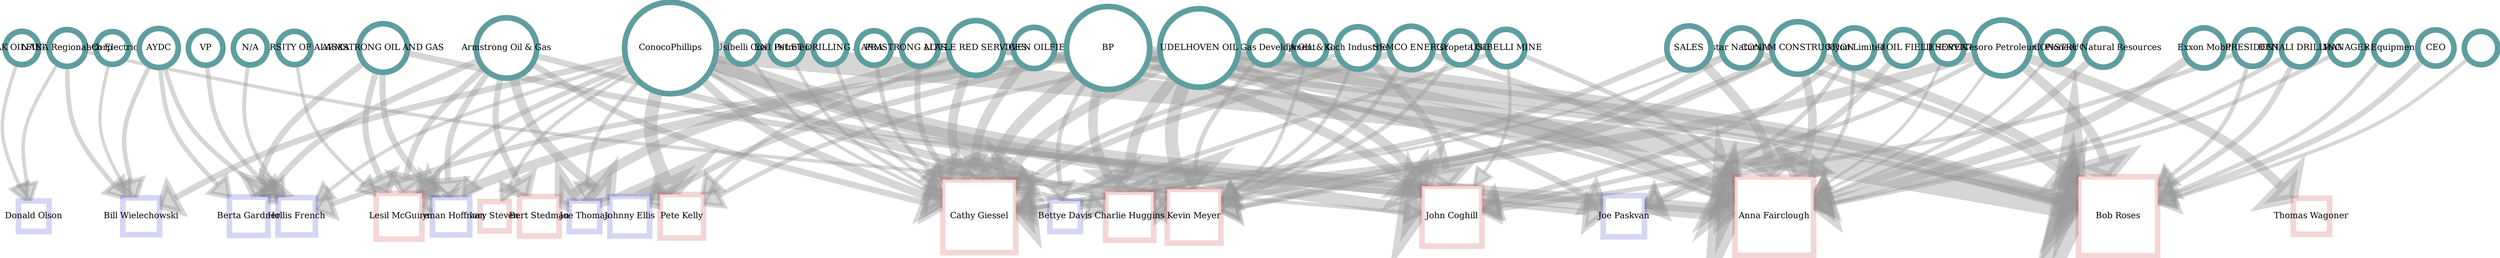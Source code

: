 digraph G {
	graph [outputorder=edgesfirst, truecolor=true, size="1000,1000!", dpi=96, bgcolor="#FFFFFF", splines=curved, epsilon="0.0", layoutEngine=neato, fontsize=90, fontcolor=blue, start=self];
	node [label="\N", style="setlinewidth(10), filled", fontsize=15, fixedsize=1, imagescale=true, regular=true];
	graph [bb="0,0,1703,1861.5"];
	39517 [label="UDLEHOVEN OIL", width="0.77778", href=a, transaction_id="485266ed1071acbef97fece087b61e0b", company_id=39517, company_name="UDLEHOVEN OIL", amount="25.00", recipient_ext_id=8801, industry="Oil & Gas", image="../www/com_images/cunknown_oil_co.png", sitecode=oil, contributor_type=I, id=39517, total_dollars="25.00", type=donors, value="25.00", dir="/home/dameat/public_html/state_dem/njq/NodeViz", color=cadetblue, shape=circle, fillcolor="#ffffff", tooltip="UDLEHOVEN OIL (Gave $25)", label_zoom_level=8, click="this.selectNode('39517'); this.panToNode('39517');", area="0.5", target=39517, pos="372.19,1282.6", height="0.79167"];
	29758 [label="Usibelli Coal", width="0.80556", href=a, transaction_id=e05bb78487a86759130b304bab01a51b, company_id=29758, company_name="Usibelli Coal", amount="50.00", recipient_ext_id=145304, industry="Coal Mining", image="../www/com_images/cunknown_coal_co.png", sitecode=coal, contributor_type=I, id=29758, total_dollars="50.00", type=donors, value="50.00", dir="/home/dameat/public_html/state_dem/njq/NodeViz", color=cadetblue, shape=circle, fillcolor="#ffffff", tooltip="Usibelli Coal (Gave $50)", label_zoom_level=8, click="this.selectNode('29758'); this.panToNode('29758');", area="0.50773309765798", target=29758, pos="428.23,201.6", height="0.80556"];
	32624 [label="Chugach Electric Assn", width="0.80556", href=a, transaction_id=bf84272541428d163208f1f301401b6d, company_id=32624, company_name="Chugach Electric Assn", amount="50.00", recipient_ext_id=8800, industry=Unknown, image="../www/com_images/cunknown_oil_co.png", sitecode=oil, contributor_type=I, id=32624, total_dollars="50.00", type=donors, value="50.00", dir="/home/dameat/public_html/state_dem/njq/NodeViz", color=cadetblue, shape=circle, fillcolor="#ffffff", tooltip="Chugach Electric Assn (Gave $50)", label_zoom_level=8, click="this.selectNode('32624'); this.panToNode('32624');", area="0.50773309765798", target=32624, pos="1636.7,1088", height="0.80556"];
	1663 [label="ENI Petroleum", width="0.80556", href=a, transaction_id="397d7fea292f0bbef5d668849410836d", company_id=1663, company_name="ENI Petroleum", amount="100.00", recipient_ext_id=145304, industry="Oil & Gas", image="../www/com_images/cunknown_oil_co.png", sitecode=oil, contributor_type=I, id=1663, total_dollars="100.00", type=donors, value="100.00", dir="/home/dameat/public_html/state_dem/njq/NodeViz", color=cadetblue, shape=circle, fillcolor="#ffffff", tooltip="ENI Petroleum (Gave $100)", label_zoom_level=8, click="this.selectNode('1663'); this.panToNode('1663');", area="0.52319929297393", target=1663, pos="149.69,535.24", height="0.81944"];
	39384 [label="UNIVERSITY OF ALASKA", width="0.80556", href=a, transaction_id=e320d6b0b428e79199b496c241c1bddf, company_id=39384, company_name="UNIVERSITY OF ALASKA", amount="100.00", recipient_ext_id=4165, industry="Natural Gas Transmission & Distribution", image="../www/com_images/cunknown_oil_co.png", sitecode=oil, contributor_type=I, id=39384, total_dollars="100.00", type=donors, value="100.00", dir="/home/dameat/public_html/state_dem/njq/NodeViz", color=cadetblue, shape=circle, fillcolor="#ffffff", tooltip="UNIVERSITY OF ALASKA (Gave $100)", label_zoom_level=8, click="this.selectNode('39384'); this.panToNode('39384');", area="0.52319929297393", target=39384, pos="1470.2,308.26", height="0.81944"];
	39459 [label="INLET DRILLING AK INC", width="0.80556", href=a, transaction_id="115349cd757e5081b6700895193a2cca", company_id=39459, company_name="INLET DRILLING AK INC", amount="100.00", recipient_ext_id=145304, industry="Oil & Gas", image="../www/com_images/cunknown_oil_co.png", sitecode=oil, contributor_type=I, id=39459, total_dollars="100.00", type=donors, value="100.00", dir="/home/dameat/public_html/state_dem/njq/NodeViz", color=cadetblue, shape=circle, fillcolor="#ffffff", tooltip="INLET DRILLING AK INC (Gave $100)", label_zoom_level=8, click="this.selectNode('39459'); this.panToNode('39459');", area="0.52319929297393", target=39459, pos="258.62,333.42", height="0.81944"];
	2881 [label="Gary Stevens", width="0.72222", href=a, image="../www/can_images/2881.jpg", id=2881, total_dollars=100, type=candidates, value=100, color="#cc333333", shape=square, fillcolor="#ffffff", tooltip="Gary Stevens (Received $100)", label_zoom_level=6, click="this.selectNode('2881'); this.panToNode('2881');", area="0.52319929297393", target=2881, state=AK, term=2012, party=R, candidate_name="Gary Stevens", pos="1240.8,833.39", height="0.72222"];
	31982 [label="Oil Field Worker", width="0.80556", href=a, transaction_id="36670435fb68b9c03a3849cd6023048a", company_id=31982, company_name="Oil Field Worker", amount="100.00", recipient_ext_id=8692, industry="Oil & Gas", image="../www/com_images/cunknown_oil_co.png", sitecode=oil, contributor_type=I, id=31982, total_dollars="100.00", type=donors, value="100.00", dir="/home/dameat/public_html/state_dem/njq/NodeViz", color=cadetblue, shape=circle, fillcolor="#ffffff", tooltip="Oil Field Worker (Gave $100)", label_zoom_level=8, click="this.selectNode('31982'); this.panToNode('31982');", area="0.52319929297393", target=31982, pos="907.52,1465.4", height="0.81944"];
	39444 [label="ESCOPETA OIL & GAS CORP", width="0.80556", href=a, transaction_id="44d307200501b6df0690d008bfb63ed1", company_id=39444, company_name="ESCOPETA OIL & GAS CORP", amount="100.00", recipient_ext_id=4144, industry="Oil & Gas", image="../www/com_images/cunknown_oil_co.png", sitecode=oil, contributor_type=I, id=39444, total_dollars="100.00", type=donors, value="100.00", dir="/home/dameat/public_html/state_dem/njq/NodeViz", color=cadetblue, shape=circle, fillcolor="#ffffff", tooltip="ESCOPETA OIL & GAS CORP (Gave $100)", label_zoom_level=8, click="this.selectNode('39444'); this.panToNode('39444');", area="0.52319929297393", target=39444, pos="886.19,35.875", height="0.81944"];
	39464 [label="MAK3 CONSTRUCTION", width="0.80556", href=a, transaction_id="98b288a49d31381881e0d8e1b78ca497", company_id=39464, company_name="MAK3 CONSTRUCTION", amount="100.00", recipient_ext_id=8801, industry="Oil & Gas", image="../www/com_images/cunknown_oil_co.png", sitecode=oil, contributor_type=I, id=39464, total_dollars="100.00", type=donors, value="100.00", dir="/home/dameat/public_html/state_dem/njq/NodeViz", color=cadetblue, shape=circle, fillcolor="#ffffff", tooltip="MAK3 CONSTRUCTION (Gave $100)", label_zoom_level=8, click="this.selectNode('39464'); this.panToNode('39464');", area="0.52319929297393", target=39464, pos="286.53,1187.3", height="0.81944"];
	39490 [label="PEAK OILFIELDS", width="0.80556", href=a, transaction_id="3e555904c75a374c16a6442e1d87bdcb", company_id=39490, company_name="PEAK OILFIELDS", amount="100.00", recipient_ext_id=4163, industry="Oil & Gas", image="../www/com_images/cunknown_oil_co.png", sitecode=oil, contributor_type=I, id=39490, total_dollars="100.00", type=donors, value="100.00", dir="/home/dameat/public_html/state_dem/njq/NodeViz", color=cadetblue, shape=circle, fillcolor="#ffffff", tooltip="PEAK OILFIELDS (Gave $100)", label_zoom_level=8, click="this.selectNode('39490'); this.panToNode('39490');", area="0.52319929297393", target=39490, pos="1643.5,1831", height="0.81944"];
	38177 [label="N/A", width="0.83333", href=a, transaction_id=f672dc3bd5ed9a4e3f4410dc1ec7f638, company_id=38177, company_name="N/A", amount="150.00", recipient_ext_id=4150, industry="Coal Mining", image="../www/com_images/cunknown_oil_co.png", sitecode=oil, contributor_type=I, id=38177, total_dollars="150.00", type=donors, value="150.00", dir="/home/dameat/public_html/state_dem/njq/NodeViz", color=cadetblue, shape=circle, fillcolor="#ffffff", tooltip="N/A (Gave $150)", label_zoom_level=8, click="this.selectNode('38177'); this.panToNode('38177');", area="0.53866548828988", target=38177, pos="1672,615.9", height="0.83333"];
	31336 [label="Petroleum Equipment Services", width="0.83333", href=a, transaction_id="2b3d9822da3dba63063925e32e4809c2", company_id=31336, company_name="Petroleum Equipment Services", amount="200.00", recipient_ext_id=8692, industry="Oil & Gas", image="../www/com_images/cunknown_oil_co.png", sitecode=oil, contributor_type=I, id=31336, total_dollars="200.00", type=donors, value="200.00", dir="/home/dameat/public_html/state_dem/njq/NodeViz", color=cadetblue, shape=circle, fillcolor="#ffffff", tooltip="Petroleum Equipment Services (Gave $200)", label_zoom_level=8, click="this.selectNode('31336'); this.panToNode('31336');", area="0.55413168360583", target=31336, pos="585.08,1460.3", height="0.83333"];
	4163 [label="Donald Olson", width="0.75", href=a, image="../www/can_images/4163.jpg", id=4163, total_dollars=200, type=candidates, value=200, color="#3333cc33", shape=square, fillcolor="#ffffff", tooltip="Donald Olson (Received $200)", label_zoom_level=6, click="this.selectNode('4163'); this.panToNode('4163');", area="0.55413168360583", target=4163, state=AK, term=2012, party=D, candidate_name="Donald Olson", pos="1450.1,1578.4", height="0.75"];
	31752 [label="Escopeta Oil", width="0.83333", href=a, transaction_id="1715d6805b76f8b165883a864c93133b", company_id=31752, company_name="Escopeta Oil", amount="200.00", recipient_ext_id=4144, industry="Oil & Gas", image="../www/com_images/cunknown_oil_co.png", sitecode=oil, contributor_type=I, id=31752, total_dollars="200.00", type=donors, value="200.00", dir="/home/dameat/public_html/state_dem/njq/NodeViz", color=cadetblue, shape=circle, fillcolor="#ffffff", tooltip="Escopeta Oil (Gave $200)", label_zoom_level=8, click="this.selectNode('31752'); this.panToNode('31752');", area="0.55413168360583", target=31752, pos="713.58,31", height="0.83333"];
	39360 [label=MANAGER, width="0.83333", href=a, transaction_id="89e5dfa9a1ac823b076af1d0a68aca54", company_id=39360, company_name=MANAGER, amount="200.00", recipient_ext_id=8801, industry="Coal Mining", image="../www/com_images/cunknown_oil_co.png", sitecode=oil, contributor_type=I, id=39360, total_dollars="200.00", type=donors, value="200.00", dir="/home/dameat/public_html/state_dem/njq/NodeViz", color=cadetblue, shape=circle, fillcolor="#ffffff", tooltip="MANAGER (Gave $200)", label_zoom_level=8, click="this.selectNode('39360'); this.panToNode('39360');", area="0.55413168360583", target=39360, pos="162.31,920.35", height="0.83333"];
	8406 [label="Joe Thomas", width="0.75", href=a, image="../www/can_images/8406.jpg", id=8406, total_dollars=200, type=candidates, value=200, color="#3333cc33", shape=square, fillcolor="#ffffff", tooltip="Joe Thomas (Received $200)", label_zoom_level=6, click="this.selectNode('8406'); this.panToNode('8406');", area="0.55413168360583", target=8406, state=AK, term=2012, party=D, candidate_name="Joe Thomas", pos="1175.4,1057.9", height="0.75"];
	3778 [label="Oil & Gas Development", width="0.83333", href=a, transaction_id=de925a40e872b722768594f7c12db024, company_id=3778, company_name="Oil & Gas Development", amount="250.00", recipient_ext_id=4144, industry="Oil & Gas", image="../www/com_images/cunknown_oil_co.png", sitecode=oil, contributor_type=I, id=3778, total_dollars="250.00", type=donors, value="250.00", dir="/home/dameat/public_html/state_dem/njq/NodeViz", color=cadetblue, shape=circle, fillcolor="#ffffff", tooltip="Oil & Gas Development (Gave $250)", label_zoom_level=8, click="this.selectNode('3778'); this.panToNode('3778');", area="0.56959787892179", target=3778, pos="1050.8,86.914", height="0.84722"];
	38999 [label=VP, width="0.83333", href=a, transaction_id=cc126519b5ea13b30190cc0f156e866d, company_id=38999, company_name=VP, amount="250.00", recipient_ext_id=4150, industry="Oil & Gas", image="../www/com_images/cunknown_oil_co.png", sitecode=oil, contributor_type=I, id=38999, total_dollars="250.00", type=donors, value="250.00", dir="/home/dameat/public_html/state_dem/njq/NodeViz", color=cadetblue, shape=circle, fillcolor="#ffffff", tooltip="VP (Gave $250)", label_zoom_level=8, click="this.selectNode('38999'); this.panToNode('38999');", area="0.56959787892179", target=38999, pos="1662.5,852.33", height="0.84722"];
	39373 [label=PRA, width="0.83333", href=a, transaction_id="47e88938590585c127069b47778a45b4", company_id=39373, company_name=PRA, amount="250.00", recipient_ext_id=145304, industry="Oil & Gas", image="../www/com_images/cunknown_oil_co.png", sitecode=oil, contributor_type=I, id=39373, total_dollars="250.00", type=donors, value="250.00", dir="/home/dameat/public_html/state_dem/njq/NodeViz", color=cadetblue, shape=circle, fillcolor="#ffffff", tooltip="PRA (Gave $250)", label_zoom_level=8, click="this.selectNode('39373'); this.panToNode('39373');", area="0.56959787892179", target=39373, pos="538.55,169.47", height="0.84722"];
	2244 [label="Bettye Davis", width="0.75", href=a, image="../www/can_images/2244.jpg", id=2244, total_dollars=250, type=candidates, value=250, color="#3333cc33", shape=square, fillcolor="#ffffff", tooltip="Bettye Davis (Received $250)", label_zoom_level=6, click="this.selectNode('2244'); this.panToNode('2244');", area="0.56959787892179", target=2244, state=AK, term=2012, party=D, candidate_name="Bettye Davis", pos="1138.1,1146.7", height="0.75"];
	37419 [label=CEO, width="0.88889", href=a, transaction_id="17be76e13dafe207098386f458ab7cb0", company_id=37419, company_name=CEO, amount="425.00", recipient_ext_id=8692, industry="Oil & Gas", image="../www/com_images/cunknown_oil_co.png", sitecode=oil, contributor_type=I, id=37419, total_dollars="425.00", type=donors, value="425.00", dir="/home/dameat/public_html/state_dem/njq/NodeViz", color=cadetblue, shape=circle, fillcolor="#ffffff", tooltip="CEO (Gave $425)", label_zoom_level=8, click="this.selectNode('37419'); this.panToNode('37419');", area="0.62372956252762", target=37419, pos="733.81,1477.2", height="0.88889"];
	31946 [label="NANA Regional Corp", width="0.88889", href=a, transaction_id=d723670cea6f7a5c0b9b6f791f18cc44, company_id=31946, company_name="NANA Regional Corp", amount="250.00", recipient_ext_id=8800, industry=Unknown, image="../www/com_images/c31946.png", sitecode=oil, contributor_type=I, id=31946, total_dollars=450, type=donors, value=450, dir="/home/dameat/public_html/state_dem/njq/NodeViz", color=cadetblue, shape=circle, fillcolor="#ffffff", tooltip="NANA Regional Corp (Gave $450)", label_zoom_level=8, click="this.selectNode('31946'); this.panToNode('31946');", area="0.63146266018559", target=31946, pos="1246.1,1285.3", height="0.90278"];
	38532 [label=PRESIDENT, width="0.88889", href=a, transaction_id=d31389fe2fde2267fb3f3738081d8325, company_id=38532, company_name=PRESIDENT, amount="250.00", recipient_ext_id=3179, industry="Coal Mining", image="../www/com_images/cunknown_oil_co.png", sitecode=oil, contributor_type=I, id=38532, total_dollars=450, type=donors, value=450, dir="/home/dameat/public_html/state_dem/njq/NodeViz", color=cadetblue, shape=circle, fillcolor="#ffffff", tooltip="PRESIDENT (Gave $450)", label_zoom_level=8, click="this.selectNode('38532'); this.panToNode('38532');", area="0.63146266018559", target=38532, pos="883.46,1350.2", height="0.90278"];
	39426 [label="BLACK GOLD OIL FIELD SERVICES", width="0.88889", href=a, transaction_id="7cc72eacc04982b99b5656bbb6060889", company_id=39426, company_name="BLACK GOLD OIL FIELD SERVICES", amount="500.00", recipient_ext_id=9861, industry="Oil & Gas", image="../www/com_images/cunknown_oil_co.png", sitecode=oil, contributor_type=I, id=39426, total_dollars="500.00", type=donors, value="500.00", dir="/home/dameat/public_html/state_dem/njq/NodeViz", color=cadetblue, shape=circle, fillcolor="#ffffff", tooltip="BLACK GOLD OIL FIELD SERVICES (Gave $500)", label_zoom_level=8, click="this.selectNode('39426'); this.panToNode('39426');", area="0.64692885550155", target=39426, pos="1406.6,236.45", height="0.90278"];
	39415 [label="ARMSTRONG ALASKA INC", width="0.88889", href=a, transaction_id="884c0228a8f7f4ef0322877d2799a8fa", company_id=39415, company_name="ARMSTRONG ALASKA INC", amount="500.00", recipient_ext_id=145304, industry="Oil & Gas", image="../www/com_images/cunknown_oil_co.png", sitecode=oil, contributor_type=I, id=39415, total_dollars="500.00", type=donors, value="500.00", dir="/home/dameat/public_html/state_dem/njq/NodeViz", color=cadetblue, shape=circle, fillcolor="#ffffff", tooltip="ARMSTRONG ALASKA INC (Gave $500)", label_zoom_level=8, click="this.selectNode('39415'); this.panToNode('39415');", area="0.64692885550155", target=39415, pos="194.36,425.53", height="0.90278"];
	39520 [label="USIBELLI MINE", width="0.91667", href=a, transaction_id="8d1190b16251d8263534a2579cbbb985", company_id=39520, company_name="USIBELLI MINE", amount="250.00", recipient_ext_id=8801, industry="Coal Mining", image="../www/com_images/cunknown_coal_co.png", sitecode=coal, contributor_type=I, id=39520, total_dollars=550, type=donors, value=550, dir="/home/dameat/public_html/state_dem/njq/NodeViz", color=cadetblue, shape=circle, fillcolor="#ffffff", tooltip="USIBELLI MINE (Gave $550)", label_zoom_level=8, click="this.selectNode('39520'); this.panToNode('39520');", area="0.6623950508175", target=39520, pos="398.15,854.4", height="0.91667"];
	39353 [label="DENALI DRILLING", width="0.91667", href=a, transaction_id=a9a784ca817d4f1c5f3047ec2afa2da1, company_id=39353, company_name="DENALI DRILLING", amount="400.00", recipient_ext_id=8692, industry="Oilfield Service, Equipment & Exploration", image="../www/com_images/cunknown_oil_co.png", sitecode=oil, contributor_type=I, id=39353, total_dollars=600, type=donors, value=600, dir="/home/dameat/public_html/state_dem/njq/NodeViz", color=cadetblue, shape=circle, fillcolor="#ffffff", tooltip="DENALI DRILLING (Gave $600)", label_zoom_level=8, click="this.selectNode('39353'); this.panToNode('39353');", area="0.67786124613345", target=39353, pos="494.23,1242.8", height="0.93056"];
	30533 [label="Pioneer Natural Resources", width="0.94444", href=a, transaction_id=f0faa6513acbccb787a30428dece94d1, company_id=30533, company_name="Pioneer Natural Resources", amount="650.00", recipient_ext_id=8801, industry="Oilfield Service, Equipment & Exploration", image="../www/com_images/c30533.png", sitecode=oil, contributor_type=I, id=30533, total_dollars="650.00", type=donors, value="650.00", dir="/home/dameat/public_html/state_dem/njq/NodeViz", color=cadetblue, shape=circle, fillcolor="#ffffff", tooltip="Pioneer Natural Resources (Gave $650)", label_zoom_level=8, click="this.selectNode('30533'); this.panToNode('30533');", area="0.6933274414494", target=30533, pos="213.82,1063.5", height="0.94444"];
	39347 [label=AYDC, width="0.94444", href=a, transaction_id=a040821bb06ec3c918ca775e7cc75d46, company_id=39347, company_name=AYDC, amount="250.00", recipient_ext_id=8800, industry="Coal Mining", image="../www/com_images/cunknown_coal_co.png", sitecode=coal, contributor_type=I, id=39347, total_dollars=750, type=donors, value=750, dir="/home/dameat/public_html/state_dem/njq/NodeViz", color=cadetblue, shape=circle, fillcolor="#ffffff", tooltip="AYDC (Gave $750)", label_zoom_level=8, click="this.selectNode('39347'); this.panToNode('39347');", area="0.72425983208131", target=39347, pos="1493.8,568.16", height="0.95833"];
	1737 [label="Exxon Mobil", width="0.97222", href=a, transaction_id="1bf6082c715bc09dc474d7f778b31e22", company_id=1737, company_name="Exxon Mobil", amount="850.00", recipient_ext_id=8801, industry="Major (Multinational) Oil & Gas Producers", image="../www/com_images/c28.png", sitecode=oil, contributor_type=I, id=1737, total_dollars="850.00", type=donors, value="850.00", dir="/home/dameat/public_html/state_dem/njq/NodeViz", color=cadetblue, shape=circle, fillcolor="#ffffff", tooltip="Exxon Mobil (Gave $850)", label_zoom_level=8, click="this.selectNode('1737'); this.panToNode('1737');", area="0.75519222271321", target=1737, pos="552.39,1336.5", height="0.98611"];
	30934 [label="Doyon Limited", width="0.97222", href=a, transaction_id=c6312926156e7c833ca295a01574a833, company_id=30934, company_name="Doyon Limited", amount="400.00", recipient_ext_id=3179, industry="Engineering, Architecture & Construction Mgmt Svcs", image="../www/com_images/cunknown_coal_co.png", sitecode=coal, contributor_type=I, id=30934, total_dollars=850, type=donors, value=850, dir="/home/dameat/public_html/state_dem/njq/NodeViz", color=cadetblue, shape=circle, fillcolor="#ffffff", tooltip="Doyon Limited (Gave $850)", label_zoom_level=8, click="this.selectNode('30934'); this.panToNode('30934');", area="0.75519222271321", target=30934, pos="861.97,1141.8", height="0.98611"];
	1677 [label="Enstar Natural Gas", width="0.97222", href=a, transaction_id="3549336cf04fa1285ac548401dbe694f", company_id=1677, company_name="Enstar Natural Gas", amount="500.00", recipient_ext_id=8692, industry="Gas & Electric Utilities", image="../www/com_images/c1677.png", sitecode=oil, contributor_type=I, id=1677, total_dollars=910, type=donors, value=910, dir="/home/dameat/public_html/state_dem/njq/NodeViz", color=cadetblue, shape=circle, fillcolor="#ffffff", tooltip="Enstar Natural Gas (Gave $910)", label_zoom_level=8, click="this.selectNode('1677'); this.panToNode('1677');", area="0.77375165709236", target=1677, pos="522.94,682.75", height="0.98611"];
	39518 [label="UNDELHOVEN OILFIELD SVCS", width=1, href=a, transaction_id="9a886fada21dd268f5756bd24b2fd505", company_id=39518, company_name="UNDELHOVEN OILFIELD SVCS", amount="1000.00", recipient_ext_id=145304, industry="Oil & Gas", image="../www/com_images/cunknown_oil_co.png", sitecode=oil, contributor_type=I, id=39518, total_dollars="1000.00", type=donors, value="1000.00", dir="/home/dameat/public_html/state_dem/njq/NodeViz", color=cadetblue, shape=circle, fillcolor="#ffffff", tooltip="UNDELHOVEN OILFIELD SVCS (Gave $1,000)", label_zoom_level=8, click="this.selectNode('39518'); this.panToNode('39518');", area="0.80159080866107", target=39518, pos="337.52,259.97", height="1.0139"];
	4140 [label="Thomas Wagoner", width="0.88889", href=a, image="../www/can_images/4140.jpg", id=4140, total_dollars=1000, type=candidates, value=1000, color="#cc333333", shape=square, fillcolor="#ffffff", tooltip="Thomas Wagoner (Received $1,000)", label_zoom_level=6, click="this.selectNode('4140'); this.panToNode('4140');", area="0.80159080866107", target=4140, state=AK, term=2012, party=R, candidate_name="Thomas Wagoner", pos="33,1142", height="0.88889"];
	8800 [label="Bill Wielechowski", width="0.88889", href=a, image="../www/can_images/8800.jpg", id=8800, total_dollars=1050, type=candidates, value=1050, color="#3333cc33", shape=square, fillcolor="#ffffff", tooltip="Bill Wielechowski (Received $1,050)", label_zoom_level=6, click="this.selectNode('8800'); this.panToNode('8800');", area="0.81705700397702", target=8800, state=AK, term=2012, party=D, candidate_name="Bill Wielechowski", pos="1317.2,944.95", height="0.90278"];
	4150 [label="Hollis French", width="0.91667", href=a, image="../www/can_images/4150.png", id=4150, total_dollars=1100, type=candidates, value=1100, color="#3333cc33", shape=square, fillcolor="#ffffff", tooltip="Hollis French (Received $1,100)", label_zoom_level=6, click="this.selectNode('4150'); this.panToNode('4150');", area="0.83252319929297", target=4150, state=AK, term=2012, party=D, candidate_name="Hollis French", pos="1306.4,720.8", height="0.91667"];
	2231 [label="Lyman Hoffman", width="0.91667", href=a, image="../www/can_images/2231.jpg", id=2231, total_dollars=1100, type=candidates, value=1100, color="#3333cc33", shape=square, fillcolor="#ffffff", tooltip="Lyman Hoffman (Received $1,100)", label_zoom_level=6, click="this.selectNode('2231'); this.panToNode('2231');", area="0.83252319929297", target=2231, state=AK, term=2012, party=D, candidate_name="Lyman Hoffman", pos="1063,490.99", height="0.91667"];
	2841 [label="Koch Industries", width="1.0278", href=a, transaction_id="7e9437bcc9f4c5cb17bd7d54befc2ad8", company_id=2841, company_name="Koch Industries", amount="750.00", recipient_ext_id=3179, industry="Petroleum Refining & Marketing", image="../www/com_images/c48.png", sitecode=oil, contributor_type=C, id=2841, total_dollars=1150, type=donors, value=1150, dir="/home/dameat/public_html/state_dem/njq/NodeViz", color=cadetblue, shape=circle, fillcolor="#ffffff", tooltip="Koch Industries (Gave $1,150)", label_zoom_level=8, click="this.selectNode('2841'); this.panToNode('2841');", area="0.84798939460893", target=2841, pos="703.65,541.96", height="1.0417"];
	4146 [label="Berta Gardner", width="0.94444", href=a, image="../www/can_images/4146.jpg", id=4146, total_dollars=1250, type=candidates, value=1250, color="#3333cc33", shape=square, fillcolor="#ffffff", tooltip="Berta Gardner (Received $1,250)", label_zoom_level=6, click="this.selectNode('4146'); this.panToNode('4146');", area="0.87892178524083", target=4146, state=AK, term=2012, party=D, candidate_name="Berta Gardner", pos="1140.8,277.94", height="0.94444"];
	39379 [label="SEMCO ENERGY", width="1.0556", href=a, transaction_id="0c06b93fb757188ba0892fbca2f01dc3", company_id=39379, company_name="SEMCO ENERGY", amount="500.00", recipient_ext_id=8801, industry="Natural Gas Transmission & Distribution", image="../www/com_images/cunknown_oil_co.png", sitecode=oil, contributor_type=I, id=39379, total_dollars=1300, type=donors, value=1300, dir="/home/dameat/public_html/state_dem/njq/NodeViz", color=cadetblue, shape=circle, fillcolor="#ffffff", tooltip="SEMCO ENERGY (Gave $1,300)", label_zoom_level=8, click="this.selectNode('39379'); this.panToNode('39379');", area="0.89438798055678", target=39379, pos="398.56,568.08", height="1.0694"];
	38618 [label=SALES, width="1.0833", href=a, transaction_id=a6d8353060c35f2eb8af4624c9ac4ba3, company_id=38618, company_name=SALES, amount="1000.00", recipient_ext_id=8801, industry="Oil & Gas", image="../www/com_images/cunknown_oil_co.png", sitecode=oil, contributor_type=I, id=38618, total_dollars=1400, type=donors, value=1400, dir="/home/dameat/public_html/state_dem/njq/NodeViz", color=cadetblue, shape=circle, fillcolor="#ffffff", tooltip="SALES (Gave $1,400)", label_zoom_level=8, click="this.selectNode('38618'); this.panToNode('38618');", area="0.92532037118869", target=38618, pos="246.28,723.56", height="1.0833"];
	4172 [label="Bert Stedman", width="0.97222", href=a, image="../www/can_images/4172.jpg", id=4172, total_dollars=1500, type=candidates, value=1500, color="#cc333333", shape=square, fillcolor="#ffffff", tooltip="Bert Stedman (Received $1,500)", label_zoom_level=6, click="this.selectNode('4172'); this.panToNode('4172');", area="0.95625276182059", target=4172, state=AK, term=2012, party=R, candidate_name="Bert Stedman", pos="575.64,314.32", height="0.97222"];
	2229 [label="Johnny Ellis", width="0.97222", href=a, image="../www/can_images/2229.jpg", id=2229, total_dollars=1500, type=candidates, value=1500, color="#3333cc33", shape=square, fillcolor="#ffffff", tooltip="Johnny Ellis (Received $1,500)", label_zoom_level=6, click="this.selectNode('2229'); this.panToNode('2229');", area="0.95625276182059", target=2229, state=AK, term=2012, party=D, candidate_name="Johnny Ellis", pos="988.6,411.78", height="0.97222"];
	9861 [label="Joe Paskvan", width=1, href=a, image="../www/can_images/9861.jpg", id=9861, total_dollars=1750, type=candidates, value=1750, color="#3333cc33", shape=square, fillcolor="#ffffff", tooltip="Joe Paskvan (Received $1,750)", label_zoom_level=6, click="this.selectNode('9861'); this.panToNode('9861');", area="1.0335837384004", target=9861, state=AK, term=2012, party=D, candidate_name="Joe Paskvan", pos="1122,648.03", height="1.0139"];
	39417 [label="ARMSTRONG OIL AND GAS", width="1.1944", href=a, transaction_id=c2b61ad75bc0f7a212c00759de6e268b, company_id=39417, company_name="ARMSTRONG OIL AND GAS", amount="500.00", recipient_ext_id=8801, industry="Oil & Gas", image="../www/com_images/cunknown_oil_co.png", sitecode=oil, contributor_type=I, id=39417, total_dollars=2000, type=donors, value=2000, dir="/home/dameat/public_html/state_dem/njq/NodeViz", color=cadetblue, shape=circle, fillcolor="#ffffff", tooltip="ARMSTRONG OIL AND GAS (Gave $2,000)", label_zoom_level=8, click="this.selectNode('39417'); this.panToNode('39417');", area="1.1109147149801", target=39417, pos="815.17,580.35", height="1.1944"];
	15756 [label="Pete Kelly", width="1.0556", href=a, image="../www/can_images/15756.jpg", id=15756, total_dollars=2100, type=candidates, value=2100, color="#cc333333", shape=square, fillcolor="#ffffff", tooltip="Pete Kelly (Received $2,100)", label_zoom_level=6, click="this.selectNode('15756'); this.panToNode('15756');", area="1.141847105612", target=15756, state=AK, term=2012, party=R, candidate_name="Pete Kelly", pos="920.72,949.22", height="1.0694"];
	4165 [label="Lesil McGuire", width="1.1111", href=a, image="../www/can_images/4165.jpg", id=4165, total_dollars=2450, type=candidates, value=2450, color="#cc333333", shape=square, fillcolor="#ffffff", tooltip="Lesil McGuire (Received $2,450)", label_zoom_level=6, click="this.selectNode('4165'); this.panToNode('4165');", area="1.2501104728237", target=4165, state=AK, term=2012, party=R, candidate_name="Lesil McGuire", pos="1137.9,535.12", height="1.125"];
	39350 [label="CONAM CONSTRUCTION", width="1.2778", href=a, transaction_id="4d35c79716f5a7c5cdfcaaecf2d30d24", company_id=39350, company_name="CONAM CONSTRUCTION", amount="1000.00", recipient_ext_id=8692, industry="Construction, Unclassified", image="../www/com_images/c39350.png", sitecode=oil, contributor_type=I, id=39350, total_dollars=2600, type=donors, value=2600, dir="/home/dameat/public_html/state_dem/njq/NodeViz", color=cadetblue, shape=circle, fillcolor="#ffffff", tooltip="CONAM CONSTRUCTION (Gave $2,600)", label_zoom_level=8, click="this.selectNode('39350'); this.panToNode('39350');", area="1.2965090587715", target=39350, pos="733.12,884.13", height="1.2917"];
	4171 [label="Charlie Huggins", width="1.1667", href=a, image="../www/can_images/4171.jpg", id=4171, total_dollars=2900, type=candidates, value=2900, color="#cc333333", shape=square, fillcolor="#ffffff", tooltip="Charlie Huggins (Received $2,900)", label_zoom_level=6, click="this.selectNode('4171'); this.panToNode('4171');", area="1.3893062306673", target=4171, state=AK, term=2012, party=R, candidate_name="Charlie Huggins", pos="1068.1,895.75", height="1.1806"];
	39463 [label="LITTLE RED SERVICES", width="1.3333", href=a, transaction_id="88d8f014730cf16c44abf69ee0943f8c", company_id=39463, company_name="LITTLE RED SERVICES", amount="1000.00", recipient_ext_id=145304, industry="Oilfield Service, Equipment & Exploration", image="../www/com_images/cunknown_oil_co.png", sitecode=oil, contributor_type=I, id=39463, total_dollars=3000, type=donors, value=3000, dir="/home/dameat/public_html/state_dem/njq/NodeViz", color=cadetblue, shape=circle, fillcolor="#ffffff", tooltip="LITTLE RED SERVICES (Gave $3,000)", label_zoom_level=8, click="this.selectNode('39463'); this.panToNode('39463');", area="1.4202386212992", target=39463, pos="491.53,800.92", height="1.3472"];
	5460 [label="Tesoro Petroleum", width="1.3611", href=a, transaction_id="80bb48085689981c922b0cdcb4a75bac", company_id=5460, company_name="Tesoro Petroleum", amount="1000.00", recipient_ext_id=4140, industry="Petroleum Refining & Marketing", image="../www/com_images/c185.png", sitecode=oil, contributor_type=C, id=5460, total_dollars=3250, type=donors, value=3250, dir="/home/dameat/public_html/state_dem/njq/NodeViz", color=cadetblue, shape=circle, fillcolor="#ffffff", tooltip="Tesoro Petroleum (Gave $3,250)", label_zoom_level=8, click="this.selectNode('5460'); this.panToNode('5460');", area="1.4975695978789", target=5460, pos="431.29,983.52", height="1.375"];
	4144 [label="Kevin Meyer", width="1.3056", href=a, image="../www/can_images/4144.jpg", id=4144, total_dollars=3990, type=candidates, value=3990, color="#cc333333", shape=square, fillcolor="#ffffff", tooltip="Kevin Meyer (Received $3,990)", label_zoom_level=6, click="this.selectNode('4144'); this.panToNode('4144');", area="1.726469288555", target=4144, state=AK, term=2012, party=R, candidate_name="Kevin Meyer", pos="809.84,435.49", height="1.3194"];
	314 [label="Armstrong Oil & Gas", width="1.4722", href=a, transaction_id="612db5b6433caaaee71cafc71228c6ba", company_id=314, company_name="Armstrong Oil & Gas", amount="1000.00", recipient_ext_id=2229, industry="Oil & Gas", image="../www/com_images/cunknown_oil_co.png", sitecode=oil, contributor_type=I, id=314, total_dollars=4000, type=donors, value=4000, dir="/home/dameat/public_html/state_dem/njq/NodeViz", color=cadetblue, shape=circle, fillcolor="#ffffff", tooltip="Armstrong Oil & Gas (Gave $4,000)", label_zoom_level=8, click="this.selectNode('314'); this.panToNode('314');", area="1.7295625276182", target=314, pos="850.5,308.14", height="1.4861"];
	3179 [label="John Coghill", width="1.4722", href=a, image="../www/can_images/3179.jpg", id=3179, total_dollars=5400, type=candidates, value=5400, color="#cc333333", shape=square, fillcolor="#ffffff", tooltip="John Coghill (Received $5,400)", label_zoom_level=6, click="this.selectNode('3179'); this.panToNode('3179');", area="2.1626159964649", target=3179, state=AK, term=2012, party=R, candidate_name="John Coghill", pos="835.28,1010.3", height="1.4722"];
	39514 [label="UDELHOVEN OIL", width="1.9167", href=a, transaction_id=e4e2c1caa97559aa3e6b3706a3ad33ee, company_id=39514, company_name="UDELHOVEN OIL", amount="1550.00", recipient_ext_id=4144, industry="Oil & Gas", image="../www/com_images/c39514.png", sitecode=oil, contributor_type=I, id=39514, total_dollars=7900, type=donors, value=7900, dir="/home/dameat/public_html/state_dem/njq/NodeViz", color=cadetblue, shape=circle, fillcolor="#ffffff", tooltip="UDELHOVEN OIL (Gave $7,900)", label_zoom_level=8, click="this.selectNode('39514'); this.panToNode('39514');", area="2.9359257622625", target=39514, pos="687.99,785.05", height="1.9306"];
	145304 [label="Cathy Giessel", width="1.7778", href=a, image="../www/can_images/145304.jpg", id=145304, total_dollars=8860, type=candidates, value=8860, color="#cc333333", shape=square, fillcolor="#ffffff", tooltip="Cathy Giessel (Received $8,860)", label_zoom_level=6, click="this.selectNode('145304'); this.panToNode('145304');", area="3.2328767123288", target=145304, state=AK, term=2012, party=R, candidate_name="Cathy Giessel", pos="554.65,552.29", height="1.7917"];
	671 [label=BP, width="2.0278", href=a, transaction_id=d5eb95b3791e13b589050f1ee9f50528, company_id=671, company_name=BP, amount="1750.00", recipient_ext_id=8692, industry="Major (Multinational) Oil & Gas Producers", image="../www/com_images/c671.png", sitecode=oil, contributor_type=C, id=671, total_dollars=8955, type=donors, value=8955, dir="/home/dameat/public_html/state_dem/njq/NodeViz", color=cadetblue, shape=circle, fillcolor="#ffffff", tooltip="BP (Gave $8,955)", label_zoom_level=8, click="this.selectNode('671'); this.panToNode('671');", area="3.2622624834291", target=671, pos="882.94,793.43", height="2.0417"];
	8801 [label="Anna Fairclough", width="1.9167", href=a, image="../www/can_images/8801.jpg", id=8801, total_dollars=10430, type=candidates, value=10430, color="#cc333333", shape=square, fillcolor="#ffffff", tooltip="Anna Fairclough (Received $10,430)", label_zoom_level=6, click="this.selectNode('8801'); this.panToNode('8801');", area="3.7185152452497", target=8801, state=AK, term=2012, party=R, candidate_name="Anna Fairclough", pos="578.36,947.41", height="1.9306"];
	8692 [label="Bob Roses", width="1.9444", href=a, image="../www/can_images/unknownCandidate.jpg", id=8692, total_dollars=10575, type=candidates, value=10575, color="#cc333333", shape=square, fillcolor="#ffffff", tooltip="Bob Roses (Received $10,575)", label_zoom_level=6, click="this.selectNode('8692'); this.panToNode('8692');", area="3.7633672116659", target=8692, state=AK, term=2012, party=R, candidate_name="Bob Roses", pos="726.52,1086.8", height="1.9444"];
	1137 [label=ConocoPhillips, width="2.25", href=a, transaction_id="2b31ae315cf5f68ba7e265c06e78e4e3", company_id=1137, company_name=ConocoPhillips, amount="3000.00", recipient_ext_id=8692, industry="Major (Multinational) Oil & Gas Producers", image="../www/com_images/c92.png", sitecode=oil, contributor_type=C, id=1137, total_dollars=11340, type=donors, value=11340, dir="/home/dameat/public_html/state_dem/njq/NodeViz", color=cadetblue, shape=circle, fillcolor="#ffffff", tooltip="ConocoPhillips (Gave $11,340)", label_zoom_level=8, click="this.selectNode('1137'); this.panToNode('1137');", area=4, target=1137, pos="929.08,764.63", height="2.25"];
	5460 -> 8801 [len=4, style="setlinewidth(5)", labelfloat=true, arrowhead=normal, arrowsize=3, color="#99999966", fontsize=15, minlen=4, href=a, weight="0.00", toId=8801, fromId=5460, value="0.00", id="8801_5460", type=donations, tooltip="$0 from Tesoro Petroleum to Anna Fairclough", area=5, target="8801_5460", pos="e,509.22,964.38 479.04,971.79 479.34,971.72 479.64,971.65 479.94,971.57"];
	1677 -> 145304 [len=4, style="setlinewidth(5.1166666666667)", labelfloat=true, arrowhead=normal, arrowsize=3, color="#99999966", fontsize=15, minlen=4, href=a, weight="10.00", toId=145304, fromId=1677, value="10.00", id="145304_1677", type=donations, tooltip="$10 from Enstar Natural Gas to Cathy Giessel", area="5.1166666666667", target="145304_1677", pos="e,538.96,616.85 531.36,648.13 531.5,647.53 531.65,646.92 531.8,646.31"];
	39517 -> 8801 [len=4, style="setlinewidth(5.2916666666667)", labelfloat=true, arrowhead=normal, arrowsize=3, color="#99999966", fontsize=15, minlen=4, href=a, weight="25.00", toId=8801, fromId=39517, value="25.00", id="8801_39517", type=donations, tooltip="$25 from UDLEHOVEN OIL to Anna Fairclough", area="5.2916666666667", target="8801_39517", pos="e,535.49,1017.1 387.18,1258.2 414.58,1213.7 474.1,1116.9 519.49,1043.1"];
	29758 -> 145304 [len=4, style="setlinewidth(5.5833333333333)", labelfloat=true, arrowhead=normal, arrowsize=3, color="#99999966", fontsize=15, minlen=4, href=a, weight="50.00", toId=145304, fromId=29758, value="50.00", id="145304_29758", type=donations, tooltip="$50 from Usibelli Coal to Cathy Giessel", area="5.5833333333333", target="145304_29758", pos="e,531.36,487.67 438.15,229.11 455.81,278.1 493.44,382.5 521.18,459.44"];
	32624 -> 8800 [len=4, style="setlinewidth(5.5833333333333)", labelfloat=true, arrowhead=normal, arrowsize=3, color="#99999966", fontsize=15, minlen=4, href=a, weight="50.00", toId=8800, fromId=32624, value="50.00", id="8800_32624", type=donations, tooltip="$50 from Chugach Electric Assn to Bill Wielechowski", area="5.5833333333333", target="8800_32624", pos="e,1349.7,959.49 1610,1076.1 1559,1053.2 1446.9,1003 1377.1,971.77"];
	39520 -> 3179 [len=4, style="setlinewidth(5.5833333333333)", labelfloat=true, arrowhead=normal, arrowsize=3, color="#99999966", fontsize=15, minlen=4, href=a, weight="50.00", toId=3179, fromId=39520, value="50.00", id="3179_39520", type=donations, tooltip="$50 from USIBELLI MINE to John Coghill", area="5.5833333333333", target="3179_39520", pos="e,781.92,991.26 429.24,865.49 496.14,889.35 655.65,946.23 753.65,981.18"];
	39464 -> 8801 [len=4, style="setlinewidth(6.1666666666667)", labelfloat=true, arrowhead=normal, arrowsize=3, color="#99999966", fontsize=15, minlen=4, href=a, weight="100.00", toId=8801, fromId=39464, value="100.00", id="8801_39464", type=donations, tooltip="$100 from MAK3 CONSTRUCTION to Anna Fairclough", area="6.1666666666667", target="8801_39464", pos="e,509.27,1004.2 309.43,1168.5 347.06,1137.6 423.97,1074.3 485.94,1023.4"];
	39459 -> 145304 [len=4, style="setlinewidth(6.1666666666667)", labelfloat=true, arrowhead=normal, arrowsize=3, color="#99999966", fontsize=15, minlen=4, href=a, weight="100.00", toId=145304, fromId=39459, value="100.00", id="145304_39459", type=donations, tooltip="$100 from INLET DRILLING AK INC to Cathy Giessel", area="6.1666666666667", target="145304_39459", pos="e,490.53,504.88 282.09,350.78 321.45,379.88 402.68,439.94 466.27,486.95"];
	1137 -> 2231 [len=4, style="setlinewidth(6.1666666666667)", labelfloat=true, arrowhead=normal, arrowsize=3, color="#99999966", fontsize=15, minlen=4, href=a, weight="100.00", toId=2231, fromId=1137, value="100.00", id="2231_1137", type=donations, tooltip="$100 from ConocoPhillips to Lyman Hoffman", area="6.1666666666667", target="2231_1137", pos="e,1046.9,524.03 964.8,691.66 986.3,647.72 1013.4,592.47 1033.6,551.07"];
	1137 -> 2881 [len=4, style="setlinewidth(6.1666666666667)", labelfloat=true, arrowhead=normal, arrowsize=3, color="#99999966", fontsize=15, minlen=4, href=a, weight="100.00", toId=2881, fromId=1137, value="100.00", id="2881_1137", type=donations, tooltip="$100 from ConocoPhillips to Gary Stevens", area="6.1666666666667", target="2881_1137", pos="e,1214.7,827.63 1008.6,782.16 1063.8,794.34 1136.1,810.28 1185.2,821.12"];
	1137 -> 4150 [len=4, style="setlinewidth(6.1666666666667)", labelfloat=true, arrowhead=normal, arrowsize=3, color="#99999966", fontsize=15, minlen=4, href=a, weight="100.00", toId=4150, fromId=1137, value="100.00", id="4150_1137", type=donations, tooltip="$100 from ConocoPhillips to Hollis French", area="6.1666666666667", target="4150_1137", pos="e,1273.3,724.64 1009.6,755.28 1079.4,747.16 1179.1,735.58 1243.3,728.12"];
	39490 -> 4163 [len=4, style="setlinewidth(6.1666666666667)", labelfloat=true, arrowhead=normal, arrowsize=3, color="#99999966", fontsize=15, minlen=4, href=a, weight="100.00", toId=4163, fromId=39490, value="100.00", id="4163_39490", type=donations, tooltip="$100 from PEAK OILFIELDS to Donald Olson", area="6.1666666666667", target="4163_39490", pos="e,1470.8,1605.4 1625.7,1807.6 1594.8,1767.3 1530.8,1683.7 1489.2,1629.4"];
	31946 -> 3179 [len=4, style="setlinewidth(6.1666666666667)", labelfloat=true, arrowhead=normal, arrowsize=3, color="#99999966", fontsize=15, minlen=4, href=a, weight="100.00", toId=3179, fromId=31946, value="100.00", id="3179_31946", type=donations, tooltip="$100 from NANA Regional Corp to John Coghill", area="6.1666666666667", target="3179_31946", pos="e,888.3,1045.8 1219.2,1267.3 1158,1226.3 1006.6,1124.9 913.24,1062.5"];
	31982 -> 8692 [len=4, style="setlinewidth(6.1666666666667)", labelfloat=true, arrowhead=normal, arrowsize=3, color="#99999966", fontsize=15, minlen=4, href=a, weight="100.00", toId=8692, fromId=31982, value="100.00", id="8692_31982", type=donations, tooltip="$100 from Oil Field Worker to Bob Roses", area="6.1666666666667", target="8692_31982", pos="e,760.04,1156.9 894.79,1438.8 869.89,1386.7 813.64,1269.1 773.02,1184.1"];
	1663 -> 145304 [len=4, style="setlinewidth(6.1666666666667)", labelfloat=true, arrowhead=normal, arrowsize=3, color="#99999966", fontsize=15, minlen=4, href=a, weight="100.00", toId=145304, fromId=1663, value="100.00", id="145304_1663", type=donations, tooltip="$100 from ENI Petroleum to Cathy Giessel", area="6.1666666666667", target="145304_1663", pos="e,490.35,549.59 178.82,536.47 236.88,538.91 369.27,544.49 460.34,548.32"];
	31946 -> 4163 [len=4, style="setlinewidth(6.1666666666667)", labelfloat=true, arrowhead=normal, arrowsize=3, color="#99999966", fontsize=15, minlen=4, href=a, weight="100.00", toId=4163, fromId=31946, value="100.00", id="4163_31946", type=donations, tooltip="$100 from NANA Regional Corp to Donald Olson", area="6.1666666666667", target="4163_31946", pos="e,1431.3,1551.3 1264.8,1312.1 1298.5,1360.6 1370.3,1463.7 1414,1526.4"];
	39384 -> 4165 [len=4, style="setlinewidth(6.1666666666667)", labelfloat=true, arrowhead=normal, arrowsize=3, color="#99999966", fontsize=15, minlen=4, href=a, weight="100.00", toId=4165, fromId=39384, value="100.00", id="4165_39384", type=donations, tooltip="$100 from UNIVERSITY OF ALASKA to Lesil McGuire", area="6.1666666666667", target="4165_39384", pos="e,1178,507.74 1446,324.76 1395.6,359.18 1277.7,439.65 1203.3,490.49"];
	39444 -> 4144 [len=4, style="setlinewidth(6.1666666666667)", labelfloat=true, arrowhead=normal, arrowsize=3, color="#99999966", fontsize=15, minlen=4, href=a, weight="100.00", toId=4144, fromId=39444, value="100.00", id="4144_39444", type=donations, tooltip="$100 from ESCOPETA OIL & GAS CORP to Kevin Meyer", area="6.1666666666667", target="4144_39444", pos="e,818.93,387.91 880.64,64.936 869,125.85 841.71,268.68 824.61,358.16"];
	2841 -> 4144 [len=4, style="setlinewidth(6.75)", labelfloat=true, arrowhead=normal, arrowsize=3, color="#99999966", fontsize=15, minlen=4, href=a, weight="150.00", toId=4144, fromId=2841, value="150.00", id="4144_2841", type=donations, tooltip="$150 from Koch Industries to Kevin Meyer", area="6.75", target="4144_2841", pos="e,762.59,482.87 730.18,515.37 733.71,511.83 737.45,508.07 741.31,504.2"];
	38177 -> 4150 [len=4, style="setlinewidth(6.75)", labelfloat=true, arrowhead=normal, arrowsize=3, color="#99999966", fontsize=15, minlen=4, href=a, weight="150.00", toId=4150, fromId=38177, value="150.00", id="4150_38177", type=donations, tooltip="$150 from N/A to Hollis French", area="6.75", target="4150_38177", pos="e,1339.6,711.28 1643,624.22 1583.9,641.16 1448.5,680.01 1368.6,702.94"];
	1137 -> 8406 [len=4, style="setlinewidth(7.3333333333333)", labelfloat=true, arrowhead=normal, arrowsize=3, color="#99999966", fontsize=15, minlen=4, href=a, weight="200.00", toId=8406, fromId=1137, value="200.00", id="8406_1137", type=donations, tooltip="$200 from ConocoPhillips to Joe Thomas", area="7.3333333333333", target="8406_1137", pos="e,1152.5,1030.6 981.31,826.82 1026.5,880.63 1091,957.46 1133,1007.5"];
	31336 -> 8692 [len=4, style="setlinewidth(7.3333333333333)", labelfloat=true, arrowhead=normal, arrowsize=3, color="#99999966", fontsize=15, minlen=4, href=a, weight="200.00", toId=8692, fromId=31336, value="200.00", id="8692_31336", type=donations, tooltip="$200 from Petroleum Equipment Services to Bob Roses", area="7.3333333333333", target="8692_31336", pos="e,699.97,1157 595.72,1432.2 615.32,1380.5 658.02,1267.7 689.32,1185.1"];
	30934 -> 8801 [len=4, style="setlinewidth(7.3333333333333)", labelfloat=true, arrowhead=normal, arrowsize=3, color="#99999966", fontsize=15, minlen=4, href=a, weight="200.00", toId=8801, fromId=30934, value="200.00", id="8801_30934", type=donations, tooltip="$200 from Doyon Limited to Anna Fairclough", area="7.3333333333333", target="8801_30934", pos="e,647.56,994.85 832.95,1121.9 795.43,1096.2 728.25,1050.2 672.32,1011.8"];
	39360 -> 8801 [len=4, style="setlinewidth(7.3333333333333)", labelfloat=true, arrowhead=normal, arrowsize=3, color="#99999966", fontsize=15, minlen=4, href=a, weight="200.00", toId=8801, fromId=39360, value="200.00", id="8801_39360", type=donations, tooltip="$200 from MANAGER to Anna Fairclough", area="7.3333333333333", target="8801_39360", pos="e,509.34,942.92 192.56,922.32 251.89,926.18 385.82,934.89 479.12,940.96"];
	38532 -> 8692 [len=4, style="setlinewidth(7.3333333333333)", labelfloat=true, arrowhead=normal, arrowsize=3, color="#99999966", fontsize=15, minlen=4, href=a, weight="200.00", toId=8692, fromId=38532, value="200.00", id="8692_38532", type=donations, tooltip="$200 from PRESIDENT to Bob Roses", area="7.3333333333333", target="8692_38532", pos="e,768.3,1156.9 866.66,1322 846.92,1288.9 813.12,1232.2 783.66,1182.7"];
	39353 -> 8801 [len=4, style="setlinewidth(7.3333333333333)", labelfloat=true, arrowhead=normal, arrowsize=3, color="#99999966", fontsize=15, minlen=4, href=a, weight="200.00", toId=8801, fromId=39353, value="200.00", id="8801_39353", type=donations, tooltip="$200 from DENALI DRILLING to Anna Fairclough", area="7.3333333333333", target="8801_39353", pos="e,558.51,1017.1 503.48,1210.3 514.66,1171 534.02,1103.1 550.25,1046.1"];
	31752 -> 4144 [len=4, style="setlinewidth(7.3333333333333)", labelfloat=true, arrowhead=normal, arrowsize=3, color="#99999966", fontsize=15, minlen=4, href=a, weight="200.00", toId=4144, fromId=31752, value="200.00", id="4144_31752", type=donations, tooltip="$200 from Escopeta Oil to Kevin Meyer", area="7.3333333333333", target="4144_31752", pos="e,798.46,387.66 720.58,60.416 735.32,122.36 769.98,267.98 791.51,358.46"];
	39347 -> 8800 [len=4, style="setlinewidth(7.9166666666667)", labelfloat=true, arrowhead=normal, arrowsize=3, color="#99999966", fontsize=15, minlen=4, href=a, weight="250.00", toId=8800, fromId=39347, value="250.00", id="8800_39347", type=donations, tooltip="$250 from AYDC to Bill Wielechowski", area="7.9166666666667", target="8800_39347", pos="e,1332.5,912.23 1479.1,599.64 1449.7,662.35 1383.4,803.82 1345.4,884.88"];
	30934 -> 9861 [len=4, style="setlinewidth(7.9166666666667)", labelfloat=true, arrowhead=normal, arrowsize=3, color="#99999966", fontsize=15, minlen=4, href=a, weight="250.00", toId=9861, fromId=30934, value="250.00", id="9861_30934", type=donations, tooltip="$250 from Doyon Limited to Joe Paskvan", area="7.9166666666667", target="9861_30934", pos="e,1102.7,684.67 878.63,1110.2 920.79,1030.1 1032.3,818.33 1088.6,711.52"];
	1137 -> 4171 [len=4, style="setlinewidth(7.9166666666667)", labelfloat=true, arrowhead=normal, arrowsize=3, color="#99999966", fontsize=15, minlen=4, href=a, weight="250.00", toId=4171, fromId=1137, value="250.00", id="4171_1137", type=donations, tooltip="$250 from ConocoPhillips to Charlie Huggins", area="7.9166666666667", target="4171_1137", pos="e,1025.9,855.96 988.04,820.24 993.31,825.21 998.66,830.26 1004,835.27"];
	39463 -> 15756 [len=4, style="setlinewidth(7.9166666666667)", labelfloat=true, arrowhead=normal, arrowsize=3, color="#99999966", fontsize=15, minlen=4, href=a, weight="250.00", toId=15756, fromId=39463, value="250.00", id="15756_39463", type=donations, tooltip="$250 from LITTLE RED SERVICES to Pete Kelly", area="7.9166666666667", target="15756_39463", pos="e,882.52,936.02 537.06,816.65 613.01,842.89 765.91,895.72 854.03,926.17"];
	39514 -> 15756 [len=4, style="setlinewidth(7.9166666666667)", labelfloat=true, arrowhead=normal, arrowsize=3, color="#99999966", fontsize=15, minlen=4, href=a, weight="250.00", toId=15756, fromId=39514, value="250.00", id="15756_39514", type=donations, tooltip="$250 from UDELHOVEN OIL to Pete Kelly", area="7.9166666666667", target="15756_39514", pos="e,882.46,922.23 744.62,825 778.88,849.17 822.62,880.02 857.94,904.93"];
	39463 -> 8801 [len=4, style="setlinewidth(7.9166666666667)", labelfloat=true, arrowhead=normal, arrowsize=3, color="#99999966", fontsize=15, minlen=4, href=a, weight="250.00", toId=8801, fromId=39463, value="250.00", id="8801_39463", type=donations, tooltip="$250 from LITTLE RED SERVICES to Anna Fairclough", area="7.9166666666667", target="8801_39463", pos="e,537.08,877.77 516.41,842.89 518.13,845.79 519.9,848.77 521.69,851.8"];
	39350 -> 4144 [len=4, style="setlinewidth(7.9166666666667)", labelfloat=true, arrowhead=normal, arrowsize=3, color="#99999966", fontsize=15, minlen=4, href=a, weight="250.00", toId=4144, fromId=39350, value="250.00", id="4144_39350", type=donations, tooltip="$250 from CONAM CONSTRUCTION to Kevin Meyer", area="7.9166666666667", target="4144_39350", pos="e,801.71,483.01 740.97,838.23 754.08,761.55 780.58,606.59 796.61,512.83"];
	2841 -> 145304 [len=4, style="setlinewidth(7.9166666666667)", labelfloat=true, arrowhead=normal, arrowsize=3, color="#99999966", fontsize=15, minlen=4, href=a, weight="250.00", toId=145304, fromId=2841, value="250.00", id="145304_2841", type=donations, tooltip="$250 from Koch Industries to Cathy Giessel", area="7.9166666666667", target="145304_2841", pos="e,618.91,547.84 666.44,544.54 660.93,544.93 655.05,545.33 648.98,545.75"];
	671 -> 2244 [len=4, style="setlinewidth(7.9166666666667)", labelfloat=true, arrowhead=normal, arrowsize=3, color="#99999966", fontsize=15, minlen=4, href=a, weight="250.00", toId=2244, fromId=671, value="250.00", id="2244_671", type=donations, tooltip="$250 from BP to Bettye Davis", area="7.9166666666667", target="2244_671", pos="e,1118.4,1119.5 925.94,852.96 974.91,920.76 1054.1,1030.5 1100.7,1094.9"];
	31946 -> 8800 [len=4, style="setlinewidth(7.9166666666667)", labelfloat=true, arrowhead=normal, arrowsize=3, color="#99999966", fontsize=15, minlen=4, href=a, weight="250.00", toId=8800, fromId=31946, value="250.00", id="8800_31946", type=donations, tooltip="$250 from NANA Regional Corp to Bill Wielechowski", area="7.9166666666667", target="8800_31946", pos="e,1310.4,977.63 1252.8,1253.3 1264.6,1197 1289.1,1079.6 1304.2,1007"];
	38999 -> 4150 [len=4, style="setlinewidth(7.9166666666667)", labelfloat=true, arrowhead=normal, arrowsize=3, color="#99999966", fontsize=15, minlen=4, href=a, weight="250.00", toId=4150, fromId=38999, value="250.00", id="4150_38999", type=donations, tooltip="$250 from VP to Hollis French", area="7.9166666666667", target="4150_38999", pos="e,1339.5,733.02 1634.2,841.89 1576.9,820.73 1445.8,772.3 1367.9,743.51"];
	5460 -> 3179 [len=4, style="setlinewidth(7.9166666666667)", labelfloat=true, arrowhead=normal, arrowsize=3, color="#99999966", fontsize=15, minlen=4, href=a, weight="250.00", toId=3179, fromId=5460, value="250.00", id="3179_5460", type=donations, tooltip="$250 from Tesoro Petroleum to John Coghill", area="7.9166666666667", target="3179_5460", pos="e,782.01,1006.8 480.42,986.77 547.89,991.24 670.13,999.34 752.02,1004.8"];
	3778 -> 4144 [len=4, style="setlinewidth(7.9166666666667)", labelfloat=true, arrowhead=normal, arrowsize=3, color="#99999966", fontsize=15, minlen=4, href=a, weight="250.00", toId=4144, fromId=3778, value="250.00", id="4144_3778", type=donations, tooltip="$250 from Oil & Gas Development to Kevin Meyer", area="7.9166666666667", target="4144_3778", pos="e,842.69,387.97 1033.5,111.98 997.6,163.87 914.04,284.75 859.84,363.16"];
	39520 -> 8801 [len=4, style="setlinewidth(7.9166666666667)", labelfloat=true, arrowhead=normal, arrowsize=3, color="#99999966", fontsize=15, minlen=4, href=a, weight="250.00", toId=8801, fromId=39520, value="250.00", id="8801_39520", type=donations, tooltip="$250 from USIBELLI MINE to Anna Fairclough", area="7.9166666666667", target="8801_39520", pos="e,509.3,911.77 427.5,869.55 442.81,877.45 462.5,887.61 482.56,897.97"];
	39347 -> 4150 [len=4, style="setlinewidth(7.9166666666667)", labelfloat=true, arrowhead=normal, arrowsize=3, color="#99999966", fontsize=15, minlen=4, href=a, weight="250.00", toId=4150, fromId=39347, value="250.00", id="4150_39347", type=donations, tooltip="$250 from AYDC to Hollis French", area="7.9166666666667", target="4150_39347", pos="e,1339.5,693.82 1467,590.03 1439.9,612.05 1397.4,646.69 1362.9,674.79"];
	39373 -> 145304 [len=4, style="setlinewidth(7.9166666666667)", labelfloat=true, arrowhead=normal, arrowsize=3, color="#99999966", fontsize=15, minlen=4, href=a, weight="250.00", toId=145304, fromId=39373, value="250.00", id="145304_39373", type=donations, tooltip="$250 from PRA to Cathy Giessel", area="7.9166666666667", target="145304_39373", pos="e,551.93,487.49 539.84,200.15 542.16,255.27 547.12,373.17 550.66,457.35"];
	39347 -> 4146 [len=4, style="setlinewidth(7.9166666666667)", labelfloat=true, arrowhead=normal, arrowsize=3, color="#99999966", fontsize=15, minlen=4, href=a, weight="250.00", toId=4146, fromId=39347, value="250.00", id="4146_39347", type=donations, tooltip="$250 from AYDC to Berta Gardner", area="7.9166666666667", target="4146_39347", pos="e,1175,306.08 1467.3,546.34 1410.4,499.59 1275.6,388.81 1198.2,325.14"];
	39520 -> 145304 [len=4, style="setlinewidth(7.9166666666667)", labelfloat=true, arrowhead=normal, arrowsize=3, color="#99999966", fontsize=15, minlen=4, href=a, weight="250.00", toId=145304, fromId=39520, value="250.00", id="145304_39520", type=donations, tooltip="$250 from USIBELLI MINE to Cathy Giessel", area="7.9166666666667", target="145304_39520", pos="e,521.13,617 413.44,824.88 435,783.27 475.28,705.52 507.31,643.67"];
	38532 -> 3179 [len=4, style="setlinewidth(7.9166666666667)", labelfloat=true, arrowhead=normal, arrowsize=3, color="#99999966", fontsize=15, minlen=4, href=a, weight="250.00", toId=3179, fromId=38532, value="250.00", id="3179_38532", type=donations, tooltip="$250 from PRESIDENT to John Coghill", area="7.9166666666667", target="3179_38532", pos="e,842.8,1063.3 878.88,1317.9 871.64,1266.8 857.31,1165.7 847.05,1093.3"];
	39379 -> 4144 [len=4, style="setlinewidth(8.5)", labelfloat=true, arrowhead=normal, arrowsize=3, color="#99999966", fontsize=15, minlen=4, href=a, weight="300.00", toId=4144, fromId=39379, value="300.00", id="4144_39379", type=donations, tooltip="$300 from SEMCO ENERGY to Kevin Meyer", area="8.5", target="4144_39379", pos="e,762.52,450.74 435.06,556.31 501.87,534.77 645.11,488.59 733.88,459.98"];
	671 -> 4150 [len=4, style="setlinewidth(9.0833333333333)", labelfloat=true, arrowhead=normal, arrowsize=3, color="#99999966", fontsize=15, minlen=4, href=a, weight="350.00", toId=4150, fromId=671, value="350.00", id="4150_671", type=donations, tooltip="$350 from BP to Hollis French", area="9.0833333333333", target="4150_671", pos="e,1273.3,726.46 955.25,781.03 1036.4,767.11 1166.7,744.76 1243.7,731.55"];
	1137 -> 4165 [len=4, style="setlinewidth(9.0833333333333)", labelfloat=true, arrowhead=normal, arrowsize=3, color="#99999966", fontsize=15, minlen=4, href=a, weight="350.00", toId=4165, fromId=1137, value="350.00", id="4165_1137", type=donations, tooltip="$350 from ConocoPhillips to Lesil McGuire", area="9.0833333333333", target="4165_1137", pos="e,1101,575.63 983.67,704.63 1013.4,671.93 1050.2,631.47 1080.4,598.29"];
	1677 -> 4144 [len=4, style="setlinewidth(9.6666666666667)", labelfloat=true, arrowhead=normal, arrowsize=3, color="#99999966", fontsize=15, minlen=4, href=a, weight="400.00", toId=4144, fromId=1677, value="400.00", id="4144_1677", type=donations, tooltip="$400 from Enstar Natural Gas to Kevin Meyer", area="9.6666666666667", target="4144_1677", pos="e,762.81,476.02 549.67,659.71 592.66,622.67 678.51,548.67 739.84,495.82"];
	30934 -> 3179 [len=4, style="setlinewidth(9.6666666666667)", labelfloat=true, arrowhead=normal, arrowsize=3, color="#99999966", fontsize=15, minlen=4, href=a, weight="400.00", toId=3179, fromId=30934, value="400.00", id="3179_30934", type=donations, tooltip="$400 from Doyon Limited to John Coghill", area="9.6666666666667", target="3179_30934", pos="e,846.07,1063.5 854.89,1106.9 853.98,1102.4 853.02,1097.7 852.04,1092.9"];
	39353 -> 8692 [len=4, style="setlinewidth(9.6666666666667)", labelfloat=true, arrowhead=normal, arrowsize=3, color="#99999966", fontsize=15, minlen=4, href=a, weight="400.00", toId=8692, fromId=39353, value="400.00", id="8692_39353", type=donations, tooltip="$400 from DENALI DRILLING to Bob Roses", area="9.6666666666667", target="8692_39353", pos="e,656.28,1134 521.79,1224.3 548.87,1206.1 591.76,1177.3 631.3,1150.7"];
	38618 -> 145304 [len=4, style="setlinewidth(9.6666666666667)", labelfloat=true, arrowhead=normal, arrowsize=3, color="#99999966", fontsize=15, minlen=4, href=a, weight="400.00", toId=145304, fromId=38618, value="400.00", id="145304_38618", type=donations, tooltip="$400 from SALES to Cathy Giessel", area="9.6666666666667", target="145304_38618", pos="e,490.56,587.89 280.46,704.58 324.42,680.17 402.42,636.84 464.02,602.63"];
	37419 -> 8692 [len=4, style="setlinewidth(9.9583333333333)", labelfloat=true, arrowhead=normal, arrowsize=3, color="#99999966", fontsize=15, minlen=4, href=a, weight="425.00", toId=8692, fromId=37419, value="425.00", id="8692_37419", type=donations, tooltip="$425 from CEO to Bob Roses", area="9.9583333333333", target="8692_37419", pos="e,727.83,1156.9 733.21,1444.9 732.17,1389 729.98,1272 728.39,1186.9"];
	39350 -> 4171 [len=4, style="setlinewidth(10.25)", labelfloat=true, arrowhead=normal, arrowsize=3, color="#99999966", fontsize=15, minlen=4, href=a, weight="450.00", toId=4171, fromId=39350, value="450.00", id="4171_39350", type=donations, tooltip="$450 from CONAM CONSTRUCTION to Charlie Huggins", area="10.25", target="4171_39350", pos="e,1026,894.29 779.34,885.74 835.36,887.68 930.38,890.98 996.04,893.25"];
	39417 -> 4165 [len=4, style="setlinewidth(10.833333333333)", labelfloat=true, arrowhead=normal, arrowsize=3, color="#99999966", fontsize=15, minlen=4, href=a, weight="500.00", toId=4165, fromId=39417, value="500.00", id="4165_39417", type=donations, tooltip="$500 from ARMSTRONG OIL AND GAS to Lesil McGuire", area="10.833333333333", target="4165_39417", pos="e,1097.7,540.76 858.02,574.35 911.51,566.85 1003.7,553.93 1067.6,544.97"];
	1137 -> 8800 [len=4, style="setlinewidth(10.833333333333)", labelfloat=true, arrowhead=normal, arrowsize=3, color="#99999966", fontsize=15, minlen=4, href=a, weight="500.00", toId=8800, fromId=1137, value="500.00", id="8800_1137", type=donations, tooltip="$500 from ConocoPhillips to Bill Wielechowski", area="10.833333333333", target="8800_1137", pos="e,1284.8,929.91 1002.5,798.76 1076.4,833.09 1189,885.38 1257.5,917.23"];
	1677 -> 8692 [len=4, style="setlinewidth(10.833333333333)", labelfloat=true, arrowhead=normal, arrowsize=3, color="#99999966", fontsize=15, minlen=4, href=a, weight="500.00", toId=8692, fromId=1677, value="500.00", id="8692_1677", type=donations, tooltip="$500 from Enstar Natural Gas to Bob Roses", area="10.833333333333", target="8692_1677", pos="e,691.15,1016.6 538.92,714.46 568.41,773 632.53,900.25 677.56,989.63"];
	39463 -> 8692 [len=4, style="setlinewidth(10.833333333333)", labelfloat=true, arrowhead=normal, arrowsize=3, color="#99999966", fontsize=15, minlen=4, href=a, weight="500.00", toId=8692, fromId=39463, value="500.00", id="8692_39463", type=donations, tooltip="$500 from LITTLE RED SERVICES to Bob Roses", area="10.833333333333", target="8692_39463", pos="e,668.96,1016.8 522.26,838.29 554.46,877.47 606.31,940.56 649.72,993.37"];
	39417 -> 8801 [len=4, style="setlinewidth(10.833333333333)", labelfloat=true, arrowhead=normal, arrowsize=3, color="#99999966", fontsize=15, minlen=4, href=a, weight="500.00", toId=8801, fromId=39417, value="500.00", id="8801_39417", type=donations, tooltip="$500 from ARMSTRONG OIL AND GAS to Anna Fairclough", area="10.833333333333", target="8801_39417", pos="e,623.23,877.85 791.82,616.55 756.73,670.93 689.25,775.53 639.51,852.62"];
	39415 -> 145304 [len=4, style="setlinewidth(10.833333333333)", labelfloat=true, arrowhead=normal, arrowsize=3, color="#99999966", fontsize=15, minlen=4, href=a, weight="500.00", toId=145304, fromId=39415, value="500.00", id="145304_39415", type=donations, tooltip="$500 from ARMSTRONG ALASKA INC to Cathy Giessel", area="10.833333333333", target="145304_39415", pos="e,490.6,529.76 224.76,436.23 276.59,454.47 384,492.26 462.23,519.78"];
	39426 -> 9861 [len=4, style="setlinewidth(10.833333333333)", labelfloat=true, arrowhead=normal, arrowsize=3, color="#99999966", fontsize=15, minlen=4, href=a, weight="500.00", toId=9861, fromId=39426, value="500.00", id="9861_39426", type=donations, tooltip="$500 from BLACK GOLD OIL FIELD SERVICES to Joe Paskvan", area="10.833333333333", target="9861_39426", pos="e,1147.4,611.37 1388.1,263.14 1343.3,328 1227.6,495.28 1164.6,586.49"];
	39379 -> 8801 [len=4, style="setlinewidth(10.833333333333)", labelfloat=true, arrowhead=normal, arrowsize=3, color="#99999966", fontsize=15, minlen=4, href=a, weight="500.00", toId=8801, fromId=39379, value="500.00", id="8801_39379", type=donations, tooltip="$500 from SEMCO ENERGY to Anna Fairclough", area="10.833333333333", target="8801_39379", pos="e,545.31,877.7 415.16,603.08 441.56,658.79 494.06,769.55 532.41,850.46"];
	314 -> 4165 [len=4, style="setlinewidth(10.833333333333)", labelfloat=true, arrowhead=normal, arrowsize=3, color="#99999966", fontsize=15, minlen=4, href=a, weight="500.00", toId=4165, fromId=314, value="500.00", id="4165_314", type=donations, tooltip="$500 from Armstrong Oil & Gas to Lesil McGuire", area="10.833333333333", target="4165_314", pos="e,1097.4,503.18 892.29,341.15 939.94,378.79 1018.4,440.76 1073.8,484.51"];
	39417 -> 4146 [len=4, style="setlinewidth(10.833333333333)", labelfloat=true, arrowhead=normal, arrowsize=3, color="#99999966", fontsize=15, minlen=4, href=a, weight="500.00", toId=4146, fromId=39417, value="500.00", id="4146_39417", type=donations, tooltip="$500 from ARMSTRONG OIL AND GAS to Berta Gardner", area="10.833333333333", target="4146_39417", pos="e,1106.3,309.95 846.68,551.08 901.5,500.16 1015.1,394.63 1084,330.67"];
	314 -> 4172 [len=4, style="setlinewidth(10.833333333333)", labelfloat=true, arrowhead=normal, arrowsize=3, color="#99999966", fontsize=15, minlen=4, href=a, weight="500.00", toId=4172, fromId=314, value="500.00", id="4172_314", type=donations, tooltip="$500 from Armstrong Oil & Gas to Bert Stedman", area="10.833333333333", target="4172_314", pos="e,611.01,313.52 797.5,309.33 752.89,310.34 688.89,311.77 641.08,312.85"];
	314 -> 9861 [len=4, style="setlinewidth(10.833333333333)", labelfloat=true, arrowhead=normal, arrowsize=3, color="#99999966", fontsize=15, minlen=4, href=a, weight="500.00", toId=9861, fromId=314, value="500.00", id="9861_314", type=donations, tooltip="$500 from Armstrong Oil & Gas to Joe Paskvan", area="10.833333333333", target="9861_314", pos="e,1092.8,611.46 883.79,349.82 931.42,409.45 1019.3,519.43 1074,587.88"];
	314 -> 145304 [len=4, style="setlinewidth(10.833333333333)", labelfloat=true, arrowhead=normal, arrowsize=3, color="#99999966", fontsize=15, minlen=4, href=a, weight="500.00", toId=145304, fromId=314, value="500.00", id="145304_314", type=donations, tooltip="$500 from Armstrong Oil & Gas to Cathy Giessel", area="10.833333333333", target="145304_314", pos="e,618.77,499.38 809.36,342.09 766.25,377.67 697.23,434.63 641.91,480.28"];
	314 -> 2231 [len=4, style="setlinewidth(10.833333333333)", labelfloat=true, arrowhead=normal, arrowsize=3, color="#99999966", fontsize=15, minlen=4, href=a, weight="500.00", toId=2231, fromId=314, value="500.00", id="2231_314", type=donations, tooltip="$500 from Armstrong Oil & Gas to Lyman Hoffman", area="10.833333333333", target="2231_314", pos="e,1030,462.59 890.97,342.97 923.91,371.3 970.76,411.6 1007.3,443"];
	671 -> 9861 [len=4, style="setlinewidth(10.833333333333)", labelfloat=true, arrowhead=normal, arrowsize=3, color="#99999966", fontsize=15, minlen=4, href=a, weight="500.00", toId=9861, fromId=671, value="500.00", id="9861_671", type=donations, tooltip="$500 from BP to Joe Paskvan", area="10.833333333333", target="9861_671", pos="e,1085.9,670.02 945.44,755.42 980.79,733.92 1024.8,707.14 1060.1,685.69"];
	39417 -> 2231 [len=4, style="setlinewidth(10.833333333333)", labelfloat=true, arrowhead=normal, arrowsize=3, color="#99999966", fontsize=15, minlen=4, href=a, weight="500.00", toId=2231, fromId=39417, value="500.00", id="2231_39417", type=donations, tooltip="$500 from ARMSTRONG OIL AND GAS to Lyman Hoffman", area="10.833333333333", target="2231_39417", pos="e,1029.9,502.93 855.82,565.7 895.42,551.42 956.13,529.53 1001.6,513.13"];
	314 -> 4146 [len=4, style="setlinewidth(10.833333333333)", labelfloat=true, arrowhead=normal, arrowsize=3, color="#99999966", fontsize=15, minlen=4, href=a, weight="500.00", toId=4146, fromId=314, value="500.00", id="4146_314", type=donations, tooltip="$500 from Armstrong Oil & Gas to Berta Gardner", area="10.833333333333", target="4146_314", pos="e,1106.4,281.51 903.4,302.64 952.05,297.58 1024.3,290.06 1076.3,284.65"];
	39379 -> 145304 [len=4, style="setlinewidth(10.833333333333)", labelfloat=true, arrowhead=normal, arrowsize=3, color="#99999966", fontsize=15, minlen=4, href=a, weight="500.00", toId=145304, fromId=39379, value="500.00", id="145304_39379", type=donations, tooltip="$500 from SEMCO ENERGY to Cathy Giessel", area="10.833333333333", target="145304_39379", pos="e,490.41,558.79 436.75,564.22 444.07,563.48 452.03,562.67 460.24,561.84"];
	671 -> 2229 [len=4, style="setlinewidth(10.833333333333)", labelfloat=true, arrowhead=normal, arrowsize=3, color="#99999966", fontsize=15, minlen=4, href=a, weight="500.00", toId=2229, fromId=671, value="500.00", id="2229_671", type=donations, tooltip="$500 from BP to Johnny Ellis", area="10.833333333333", target="2229_671", pos="e,978.78,447.26 902.57,722.54 922.09,652.01 951.8,544.72 970.7,476.45"];
	30533 -> 8801 [len=4, style="setlinewidth(12.583333333333)", labelfloat=true, arrowhead=normal, arrowsize=3, color="#99999966", fontsize=15, minlen=4, href=a, weight="650.00", toId=8801, fromId=30533, value="650.00", id="8801_30533", type=donations, tooltip="$650 from Pioneer Natural Resources to Anna Fairclough", area="12.583333333333", target="8801_30533", pos="e,509.19,969.44 246.49,1053.1 298.66,1036.5 402.79,1003.3 480.57,978.55"];
	1137 -> 145304 [len=4, style="setlinewidth(13.75)", labelfloat=true, arrowhead=normal, arrowsize=3, color="#99999966", fontsize=15, minlen=4, href=a, weight="750.00", toId=145304, fromId=1137, value="750.00", id="145304_1137", type=donations, tooltip="$750 from ConocoPhillips to Cathy Giessel", area="13.75", target="145304_1137", pos="e,618.67,588.6 858.21,724.44 797.69,690.12 710.3,640.56 644.81,603.42"];
	2841 -> 3179 [len=4, style="setlinewidth(13.75)", labelfloat=true, arrowhead=normal, arrowsize=3, color="#99999966", fontsize=15, minlen=4, href=a, weight="750.00", toId=3179, fromId=2841, value="750.00", id="3179_2841", type=donations, tooltip="$750 from Koch Industries to John Coghill", area="13.75", target="3179_2841", pos="e,820.35,957.14 713.87,578.32 734.86,652.98 783.26,825.18 812.21,928.2"];
	1137 -> 4144 [len=4, style="setlinewidth(14.216666666667)", labelfloat=true, arrowhead=normal, arrowsize=3, color="#99999966", fontsize=15, minlen=4, href=a, weight="790.00", toId=4144, fromId=1137, value="790.00", id="4144_1137", type=donations, tooltip="$790 from ConocoPhillips to Kevin Meyer", area="14.216666666667", target="4144_1137", pos="e,827.19,483.39 901.42,688.29 882.18,635.18 856.64,564.66 837.41,511.6"];
	1737 -> 8801 [len=4, style="setlinewidth(14.916666666667)", labelfloat=true, arrowhead=normal, arrowsize=3, color="#99999966", fontsize=15, minlen=4, href=a, weight="850.00", toId=8801, fromId=1737, value="850.00", id="8801_1737", type=donations, tooltip="$850 from Exxon Mobil to Anna Fairclough", area="14.916666666667", target="8801_1737", pos="e,573.7,1017.2 554.76,1301 558.56,1244.1 566.14,1130.5 571.68,1047.4"];
	39350 -> 8801 [len=4, style="setlinewidth(15.5)", labelfloat=true, arrowhead=normal, arrowsize=3, color="#99999966", fontsize=15, minlen=4, href=a, weight="900.00", toId=8801, fromId=39350, value="900.00", id="8801_39350", type=donations, tooltip="$900 from CONAM CONSTRUCTION to Anna Fairclough", area="15.5", target="8801_39350", pos="e,647.37,919.19 690.42,901.59 685.52,903.59 680.39,905.69 675.14,907.84"];
	671 -> 3179 [len=4, style="setlinewidth(16.666666666667)", labelfloat=true, arrowhead=normal, arrowsize=3, color="#99999966", fontsize=15, minlen=4, href=a, weight="1000.00", toId=3179, fromId=671, value="1000.00", id="3179_671", type=donations, tooltip="$1,000 from BP to John Coghill", area="16.666666666667", target="3179_671", pos="e,846.97,957.11 867.14,865.34 862.76,885.23 857.98,906.99 853.49,927.45"];
	39518 -> 145304 [len=4, style="setlinewidth(16.666666666667)", labelfloat=true, arrowhead=normal, arrowsize=3, color="#99999966", fontsize=15, minlen=4, href=a, weight="1000.00", toId=145304, fromId=39518, value="1000.00", id="145304_39518", type=donations, tooltip="$1,000 from UNDELHOVEN OILFIELD SVCS to Cathy Giessel", area="16.666666666667", target="145304_39518", pos="e,506.72,487.77 359.34,289.34 389.31,329.69 444.52,404.02 488.61,463.38"];
	39463 -> 145304 [len=4, style="setlinewidth(16.666666666667)", labelfloat=true, arrowhead=normal, arrowsize=3, color="#99999966", fontsize=15, minlen=4, href=a, weight="1000.00", toId=145304, fromId=39463, value="1000.00", id="145304_39463", type=donations, tooltip="$1,000 from LITTLE RED SERVICES to Cathy Giessel", area="16.666666666667", target="145304_39463", pos="e,538.23,616.99 503.48,753.86 511.18,723.54 521.45,683.06 530.78,646.33"];
	39514 -> 145304 [len=4, style="setlinewidth(16.666666666667)", labelfloat=true, arrowhead=normal, arrowsize=3, color="#99999966", fontsize=15, minlen=4, href=a, weight="1000.00", toId=145304, fromId=39514, value="1000.00", id="145304_39514", type=donations, tooltip="$1,000 from UDELHOVEN OIL to Cathy Giessel", area="16.666666666667", target="145304_39514", pos="e,591.82,617.18 653.48,724.81 639.3,700.06 622.57,670.85 606.94,643.58"];
	5460 -> 4140 [len=4, style="setlinewidth(16.666666666667)", labelfloat=true, arrowhead=normal, arrowsize=3, color="#99999966", fontsize=15, minlen=4, href=a, weight="1000.00", toId=4140, fromId=5460, value="1000.00", id="4140_5460", type=donations, tooltip="$1,000 from Tesoro Petroleum to Thomas Wagoner", area="16.666666666667", target="4140_5460", pos="e,65.03,1129.3 385.6,1001.7 313.47,1030.4 173.18,1086.2 93.011,1118.2"];
	38618 -> 8801 [len=4, style="setlinewidth(16.666666666667)", labelfloat=true, arrowhead=normal, arrowsize=3, color="#99999966", fontsize=15, minlen=4, href=a, weight="1000.00", toId=8801, fromId=38618, value="1000.00", id="8801_38618", type=donations, tooltip="$1,000 from SALES to Anna Fairclough", area="16.666666666667", target="8801_38618", pos="e,509.2,900.79 278.73,745.43 325.83,777.19 415.05,837.32 483.92,883.75"];
	671 -> 4165 [len=4, style="setlinewidth(16.666666666667)", labelfloat=true, arrowhead=normal, arrowsize=3, color="#99999966", fontsize=15, minlen=4, href=a, weight="1000.00", toId=4165, fromId=671, value="1000.00", id="4165_671", type=donations, tooltip="$1,000 from BP to Lesil McGuire", area="16.666666666667", target="4165_671", pos="e,1097.7,575.87 934.53,741.16 975.54,699.6 1033,641.36 1076.4,597.4"];
	5460 -> 145304 [len=4, style="setlinewidth(16.666666666667)", labelfloat=true, arrowhead=normal, arrowsize=3, color="#99999966", fontsize=15, minlen=4, href=a, weight="1000.00", toId=145304, fromId=5460, value="1000.00", id="145304_5460", type=donations, tooltip="$1,000 from Tesoro Petroleum to Cathy Giessel", area="16.666666666667", target="145304_5460", pos="e,536.11,617.12 444.96,935.72 464.87,866.13 502.24,735.5 527.78,646.23"];
	314 -> 2229 [len=4, style="setlinewidth(16.666666666667)", labelfloat=true, arrowhead=normal, arrowsize=3, color="#99999966", fontsize=15, minlen=4, href=a, weight="1000.00", toId=2229, fromId=314, value="1000.00", id="2229_314", type=donations, tooltip="$1,000 from Armstrong Oil & Gas to Johnny Ellis", area="16.666666666667", target="2229_314", pos="e,953.37,385.34 893.06,340.08 904.39,348.59 916.84,357.93 928.91,366.98"];
	671 -> 4171 [len=4, style="setlinewidth(16.666666666667)", labelfloat=true, arrowhead=normal, arrowsize=3, color="#99999966", fontsize=15, minlen=4, href=a, weight="1000.00", toId=4171, fromId=671, value="1000.00", id="4171_671", type=donations, tooltip="$1,000 from BP to Charlie Huggins", area="16.666666666667", target="4171_671", pos="e,1026,872.5 947.18,828.93 964.11,838.29 982.44,848.42 999.59,857.89"];
	39350 -> 8692 [len=4, style="setlinewidth(16.666666666667)", labelfloat=true, arrowhead=normal, arrowsize=3, color="#99999966", fontsize=15, minlen=4, href=a, weight="1000.00", toId=8692, fromId=39350, value="1000.00", id="8692_39350", type=donations, tooltip="$1,000 from CONAM CONSTRUCTION to Bob Roses", area="16.666666666667", target="8692_39350", pos="e,728.81,1016.7 731.6,930.63 731.06,947.35 730.42,966.92 729.79,986.45"];
	39463 -> 4172 [len=4, style="setlinewidth(16.666666666667)", labelfloat=true, arrowhead=normal, arrowsize=3, color="#99999966", fontsize=15, minlen=4, href=a, weight="1000.00", toId=4172, fromId=39463, value="1000.00", id="4172_39463", type=donations, tooltip="$1,000 from LITTLE RED SERVICES to Bert Stedman", area="16.666666666667", target="4172_39463", pos="e,569.56,349.46 499.83,752.93 515.02,665.05 547.31,478.23 564.43,379.15"];
	5460 -> 8692 [len=4, style="setlinewidth(16.666666666667)", labelfloat=true, arrowhead=normal, arrowsize=3, color="#99999966", fontsize=15, minlen=4, href=a, weight="1000.00", toId=8692, fromId=5460, value="1000.00", id="8692_5460", type=donations, tooltip="$1,000 from Tesoro Petroleum to Bob Roses", area="16.666666666667", target="8692_5460", pos="e,656.44,1062.3 477.74,999.77 517.86,1013.8 577.17,1034.6 627.82,1052.3"];
	39514 -> 3179 [len=4, style="setlinewidth(17.833333333333)", labelfloat=true, arrowhead=normal, arrowsize=3, color="#99999966", fontsize=15, minlen=4, href=a, weight="1100.00", toId=3179, fromId=39514, value="1100.00", id="3179_39514", type=donations, tooltip="$1,100 from UDELHOVEN OIL to John Coghill", area="17.833333333333", target="3179_39514", pos="e,800.6,957.24 726.11,843.35 743.73,870.29 764.92,902.69 783.92,931.75"];
	39514 -> 4171 [len=4, style="setlinewidth(19)", labelfloat=true, arrowhead=normal, arrowsize=3, color="#99999966", fontsize=15, minlen=4, href=a, weight="1200.00", toId=4171, fromId=39514, value="1200.00", id="4171_39514", type=donations, tooltip="$1,200 from UDELHOVEN OIL to Charlie Huggins", area=19, target="4171_39514", pos="e,1026,883.49 754.63,804.46 822.49,824.22 927.32,854.75 996.81,874.99"];
	671 -> 145304 [len=4, style="setlinewidth(19)", labelfloat=true, arrowhead=normal, arrowsize=3, color="#99999966", fontsize=15, minlen=4, href=a, weight="1200.00", toId=145304, fromId=671, value="1200.00", id="145304_671", type=donations, tooltip="$1,200 from BP to Cathy Giessel", area=19, target="145304_671", pos="e,618.86,599.46 823.87,750.04 773.54,713.07 700.47,659.4 643.15,617.3"];
	39514 -> 8801 [len=4, style="setlinewidth(20.166666666667)", labelfloat=true, arrowhead=normal, arrowsize=3, color="#99999966", fontsize=15, minlen=4, href=a, weight="1300.00", toId=8801, fromId=39514, value="1300.00", id="8801_39514", type=donations, tooltip="$1,300 from UDELHOVEN OIL to Anna Fairclough", area="20.166666666667", target="8801_39514", pos="e,625.45,877.66 649.03,842.75 646.82,846.02 644.58,849.34 642.31,852.69"];
	671 -> 8801 [len=4, style="setlinewidth(21.391666666667)", labelfloat=true, arrowhead=normal, arrowsize=3, color="#99999966", fontsize=15, minlen=4, href=a, weight="1405.00", toId=8801, fromId=671, value="1405.00", id="8801_671", type=donations, tooltip="$1,405 from BP to Anna Fairclough", area="21.391666666667", target="8801_671", pos="e,647.56,912.43 817.6,826.46 775.93,847.53 721.2,875.19 674.61,898.75"];
	39514 -> 8692 [len=4, style="setlinewidth(22.5)", labelfloat=true, arrowhead=normal, arrowsize=3, color="#99999966", fontsize=15, minlen=4, href=a, weight="1500.00", toId=8692, fromId=39514, value="1500.00", id="8692_39514", type=donations, tooltip="$1,500 from UDELHOVEN OIL to Bob Roses", area="22.5", target="8692_39514", pos="e,717.56,1016.6 696.83,854.28 701.84,893.51 708.19,943.28 713.74,986.7"];
	1137 -> 3179 [len=4, style="setlinewidth(22.5)", labelfloat=true, arrowhead=normal, arrowsize=3, color="#99999966", fontsize=15, minlen=4, href=a, weight="1500.00", toId=3179, fromId=1137, value="1500.00", id="3179_1137", type=donations, tooltip="$1,500 from ConocoPhillips to John Coghill", area="22.5", target="3179_1137", pos="e,855.62,957.03 900.17,840.34 889.46,868.38 877.28,900.28 866.39,928.82"];
	39514 -> 4144 [len=4, style="setlinewidth(23.083333333333)", labelfloat=true, arrowhead=normal, arrowsize=3, color="#99999966", fontsize=15, minlen=4, href=a, weight="1550.00", toId=4144, fromId=39514, value="1550.00", id="4144_39514", type=donations, tooltip="$1,550 from UDELHOVEN OIL to Kevin Meyer", area="23.083333333333", target="4144_39514", pos="e,793.28,483.01 710.91,719.3 731.48,660.29 761.67,573.67 783.29,511.66"];
	1137 -> 15756 [len=4, style="setlinewidth(23.666666666667)", labelfloat=true, arrowhead=normal, arrowsize=3, color="#99999966", fontsize=15, minlen=4, href=a, weight="1600.00", toId=15756, fromId=1137, value="1600.00", id="15756_1137", type=donations, tooltip="$1,600 from ConocoPhillips to Pete Kelly", area="23.666666666667", target="15756_1137", pos="e,922.48,910.3 925.41,845.59 924.89,857.09 924.36,868.83 923.85,880.08"];
	671 -> 8692 [len=4, style="setlinewidth(25.416666666667)", labelfloat=true, arrowhead=normal, arrowsize=3, color="#99999966", fontsize=15, minlen=4, href=a, weight="1750.00", toId=8692, fromId=671, value="1750.00", id="8692_671", type=donations, tooltip="$1,750 from BP to Bob Roses", area="25.416666666667", target="8692_671", pos="e,763.87,1016.8 848.23,858.54 827.6,897.22 801.06,947 778.04,990.2"];
	1137 -> 8801 [len=4, style="setlinewidth(29.5)", labelfloat=true, arrowhead=normal, arrowsize=3, color="#99999966", fontsize=15, minlen=4, href=a, weight="2100.00", toId=8801, fromId=1137, value="2100.00", id="8801_1137", type=donations, tooltip="$2,100 from ConocoPhillips to Anna Fairclough", area="29.5", target="8801_1137", pos="e,647.52,911.36 856.83,802.28 804.1,829.76 732.08,867.3 674.49,897.31"];
	1137 -> 8692 [len=4, style="setlinewidth(40)", labelfloat=true, arrowhead=normal, arrowsize=3, color="#99999966", fontsize=15, minlen=4, href=a, weight="3000.00", toId=8692, fromId=1137, value="3000.00", id="8692_1137", type=donations, tooltip="$3,000 from ConocoPhillips to Bob Roses", area=40, target="8692_1137", pos="e,770.54,1016.8 885.87,833.35 856.93,879.39 818.44,940.62 786.53,991.37"];
}
